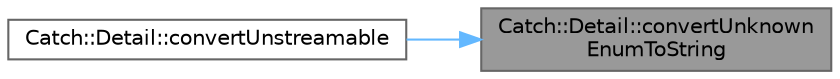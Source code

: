 digraph "Catch::Detail::convertUnknownEnumToString"
{
 // LATEX_PDF_SIZE
  bgcolor="transparent";
  edge [fontname=Helvetica,fontsize=10,labelfontname=Helvetica,labelfontsize=10];
  node [fontname=Helvetica,fontsize=10,shape=box,height=0.2,width=0.4];
  rankdir="RL";
  Node1 [id="Node000001",label="Catch::Detail::convertUnknown\lEnumToString",height=0.2,width=0.4,color="gray40", fillcolor="grey60", style="filled", fontcolor="black",tooltip=" "];
  Node1 -> Node2 [id="edge1_Node000001_Node000002",dir="back",color="steelblue1",style="solid",tooltip=" "];
  Node2 [id="Node000002",label="Catch::Detail::convertUnstreamable",height=0.2,width=0.4,color="grey40", fillcolor="white", style="filled",URL="$namespace_catch_1_1_detail.html#af5310e4687d8c000e7911b91164756e6",tooltip=" "];
}
